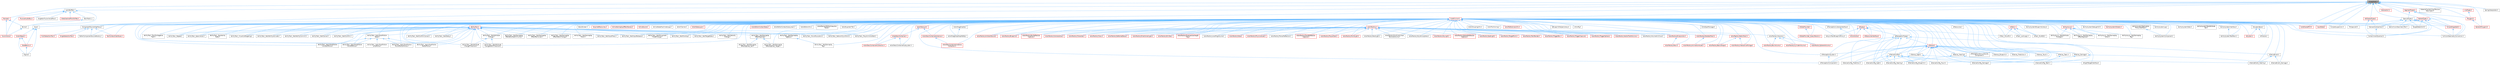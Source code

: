 digraph "UnrealMath.h"
{
 // INTERACTIVE_SVG=YES
 // LATEX_PDF_SIZE
  bgcolor="transparent";
  edge [fontname=Helvetica,fontsize=10,labelfontname=Helvetica,labelfontsize=10];
  node [fontname=Helvetica,fontsize=10,shape=box,height=0.2,width=0.4];
  Node1 [id="Node000001",label="UnrealMath.h",height=0.2,width=0.4,color="gray40", fillcolor="grey60", style="filled", fontcolor="black",tooltip=" "];
  Node1 -> Node2 [id="edge1_Node000001_Node000002",dir="back",color="steelblue1",style="solid",tooltip=" "];
  Node2 [id="Node000002",label="AudioBuffer.h",height=0.2,width=0.4,color="grey40", fillcolor="white", style="filled",URL="$d7/da7/AudioBuffer_8h.html",tooltip=" "];
  Node2 -> Node3 [id="edge2_Node000002_Node000003",dir="back",color="steelblue1",style="solid",tooltip=" "];
  Node3 [id="Node000003",label="FusionVoice.h",height=0.2,width=0.4,color="red", fillcolor="#FFF0F0", style="filled",URL="$d2/dca/FusionVoice_8h.html",tooltip=" "];
  Node2 -> Node6 [id="edge3_Node000002_Node000006",dir="back",color="steelblue1",style="solid",tooltip=" "];
  Node6 [id="Node000006",label="GainMatrix.h",height=0.2,width=0.4,color="grey40", fillcolor="white", style="filled",URL="$d0/d14/GainMatrix_8h.html",tooltip=" "];
  Node6 -> Node7 [id="edge4_Node000006_Node000007",dir="back",color="steelblue1",style="solid",tooltip=" "];
  Node7 [id="Node000007",label="Panner.h",height=0.2,width=0.4,color="grey40", fillcolor="white", style="filled",URL="$dc/dea/Panner_8h.html",tooltip=" "];
  Node7 -> Node3 [id="edge5_Node000007_Node000003",dir="back",color="steelblue1",style="solid",tooltip=" "];
  Node2 -> Node8 [id="edge6_Node000002_Node000008",dir="back",color="steelblue1",style="solid",tooltip=" "];
  Node8 [id="Node000008",label="MusicalAudioBus.h",height=0.2,width=0.4,color="red", fillcolor="#FFF0F0", style="filled",URL="$d4/d5c/MusicalAudioBus_8h.html",tooltip=" "];
  Node2 -> Node7 [id="edge7_Node000002_Node000007",dir="back",color="steelblue1",style="solid",tooltip=" "];
  Node2 -> Node5 [id="edge8_Node000002_Node000005",dir="back",color="steelblue1",style="solid",tooltip=" "];
  Node5 [id="Node000005",label="SingletonFusionVoicePool.h",height=0.2,width=0.4,color="grey40", fillcolor="white", style="filled",URL="$d3/da3/SingletonFusionVoicePool_8h.html",tooltip=" "];
  Node2 -> Node11 [id="edge9_Node000002_Node000011",dir="back",color="steelblue1",style="solid",tooltip=" "];
  Node11 [id="Node000011",label="StretcherAndPitchShifter.h",height=0.2,width=0.4,color="red", fillcolor="#FFF0F0", style="filled",URL="$da/d13/StretcherAndPitchShifter_8h.html",tooltip=" "];
  Node1 -> Node16 [id="edge10_Node000001_Node000016",dir="back",color="steelblue1",style="solid",tooltip=" "];
  Node16 [id="Node000016",label="CapsuleTypes.h",height=0.2,width=0.4,color="grey40", fillcolor="white", style="filled",URL="$de/dcd/CapsuleTypes_8h.html",tooltip=" "];
  Node16 -> Node17 [id="edge11_Node000016_Node000017",dir="back",color="steelblue1",style="solid",tooltip=" "];
  Node17 [id="Node000017",label="CollisionGeometryConversion.h",height=0.2,width=0.4,color="grey40", fillcolor="white", style="filled",URL="$df/d0d/CollisionGeometryConversion_8h.html",tooltip=" "];
  Node16 -> Node18 [id="edge12_Node000016_Node000018",dir="back",color="steelblue1",style="solid",tooltip=" "];
  Node18 [id="Node000018",label="ContainmentQueries3.h",height=0.2,width=0.4,color="grey40", fillcolor="white", style="filled",URL="$d5/dc8/ContainmentQueries3_8h.html",tooltip=" "];
  Node16 -> Node19 [id="edge13_Node000016_Node000019",dir="back",color="steelblue1",style="solid",tooltip=" "];
  Node19 [id="Node000019",label="FitCapsule3.h",height=0.2,width=0.4,color="grey40", fillcolor="white", style="filled",URL="$d7/d15/FitCapsule3_8h.html",tooltip=" "];
  Node16 -> Node20 [id="edge14_Node000016_Node000020",dir="back",color="steelblue1",style="solid",tooltip=" "];
  Node20 [id="Node000020",label="IntersectionQueries3.h",height=0.2,width=0.4,color="grey40", fillcolor="white", style="filled",URL="$d6/d34/IntersectionQueries3_8h.html",tooltip=" "];
  Node20 -> Node18 [id="edge15_Node000020_Node000018",dir="back",color="steelblue1",style="solid",tooltip=" "];
  Node16 -> Node21 [id="edge16_Node000016_Node000021",dir="back",color="steelblue1",style="solid",tooltip=" "];
  Node21 [id="Node000021",label="SetCollisionGeometryTool.h",height=0.2,width=0.4,color="grey40", fillcolor="white", style="filled",URL="$d0/de6/SetCollisionGeometryTool_8h.html",tooltip=" "];
  Node16 -> Node22 [id="edge17_Node000016_Node000022",dir="back",color="steelblue1",style="solid",tooltip=" "];
  Node22 [id="Node000022",label="ShapeDetection3.h",height=0.2,width=0.4,color="grey40", fillcolor="white", style="filled",URL="$de/d18/ShapeDetection3_8h.html",tooltip=" "];
  Node16 -> Node23 [id="edge18_Node000016_Node000023",dir="back",color="steelblue1",style="solid",tooltip=" "];
  Node23 [id="Node000023",label="SimpleShapeSet3.h",height=0.2,width=0.4,color="red", fillcolor="#FFF0F0", style="filled",URL="$dc/ddb/SimpleShapeSet3_8h.html",tooltip=" "];
  Node23 -> Node17 [id="edge19_Node000023_Node000017",dir="back",color="steelblue1",style="solid",tooltip=" "];
  Node1 -> Node49 [id="edge20_Node000001_Node000049",dir="back",color="steelblue1",style="solid",tooltip=" "];
  Node49 [id="Node000049",label="ComponentSourceInterfaces.h",height=0.2,width=0.4,color="grey40", fillcolor="white", style="filled",URL="$d0/d45/ComponentSourceInterfaces_8h.html",tooltip=" "];
  Node49 -> Node50 [id="edge21_Node000049_Node000050",dir="back",color="steelblue1",style="solid",tooltip=" "];
  Node50 [id="Node000050",label="EditorComponentSourceFactory.h",height=0.2,width=0.4,color="grey40", fillcolor="white", style="filled",URL="$d4/d35/EditorComponentSourceFactory_8h.html",tooltip=" "];
  Node49 -> Node51 [id="edge22_Node000049_Node000051",dir="back",color="steelblue1",style="solid",tooltip=" "];
  Node51 [id="Node000051",label="MultiSelectionTool.h",height=0.2,width=0.4,color="red", fillcolor="#FFF0F0", style="filled",URL="$d6/dc9/MultiSelectionTool_8h.html",tooltip=" "];
  Node49 -> Node76 [id="edge23_Node000049_Node000076",dir="back",color="steelblue1",style="solid",tooltip=" "];
  Node76 [id="Node000076",label="SingleSelectionTool.h",height=0.2,width=0.4,color="red", fillcolor="#FFF0F0", style="filled",URL="$de/def/SingleSelectionTool_8h.html",tooltip=" "];
  Node49 -> Node116 [id="edge24_Node000049_Node000116",dir="back",color="steelblue1",style="solid",tooltip=" "];
  Node116 [id="Node000116",label="ToolContextInterfaces.h",height=0.2,width=0.4,color="red", fillcolor="#FFF0F0", style="filled",URL="$dd/d61/ToolContextInterfaces_8h.html",tooltip=" "];
  Node1 -> Node270 [id="edge25_Node000001_Node000270",dir="back",color="steelblue1",style="solid",tooltip=" "];
  Node270 [id="Node000270",label="Core.h",height=0.2,width=0.4,color="grey40", fillcolor="white", style="filled",URL="$d6/dd7/Core_8h.html",tooltip=" "];
  Node270 -> Node271 [id="edge26_Node000270_Node000271",dir="back",color="steelblue1",style="solid",tooltip=" "];
  Node271 [id="Node000271",label="CoreUObject.h",height=0.2,width=0.4,color="red", fillcolor="#FFF0F0", style="filled",URL="$d0/ded/CoreUObject_8h.html",tooltip=" "];
  Node271 -> Node272 [id="edge27_Node000271_Node000272",dir="back",color="steelblue1",style="solid",tooltip=" "];
  Node272 [id="Node000272",label="Engine.h",height=0.2,width=0.4,color="grey40", fillcolor="white", style="filled",URL="$d1/d34/Public_2Engine_8h.html",tooltip=" "];
  Node271 -> Node274 [id="edge28_Node000271_Node000274",dir="back",color="steelblue1",style="solid",tooltip=" "];
  Node274 [id="Node000274",label="SlateBasics.h",height=0.2,width=0.4,color="red", fillcolor="#FFF0F0", style="filled",URL="$da/d2f/SlateBasics_8h.html",tooltip=" "];
  Node274 -> Node272 [id="edge29_Node000274_Node000272",dir="back",color="steelblue1",style="solid",tooltip=" "];
  Node270 -> Node272 [id="edge30_Node000270_Node000272",dir="back",color="steelblue1",style="solid",tooltip=" "];
  Node270 -> Node274 [id="edge31_Node000270_Node000274",dir="back",color="steelblue1",style="solid",tooltip=" "];
  Node1 -> Node279 [id="edge32_Node000001_Node000279",dir="back",color="steelblue1",style="solid",tooltip=" "];
  Node279 [id="Node000279",label="CoreMinimal.h",height=0.2,width=0.4,color="red", fillcolor="#FFF0F0", style="filled",URL="$d7/d67/CoreMinimal_8h.html",tooltip=" "];
  Node279 -> Node280 [id="edge33_Node000279_Node000280",dir="back",color="steelblue1",style="solid",tooltip=" "];
  Node280 [id="Node000280",label="AIAsyncTaskBlueprintProxy.h",height=0.2,width=0.4,color="grey40", fillcolor="white", style="filled",URL="$db/d07/AIAsyncTaskBlueprintProxy_8h.html",tooltip=" "];
  Node279 -> Node281 [id="edge34_Node000279_Node000281",dir="back",color="steelblue1",style="solid",tooltip=" "];
  Node281 [id="Node000281",label="AIBlueprintHelperLibrary.h",height=0.2,width=0.4,color="grey40", fillcolor="white", style="filled",URL="$dc/d00/AIBlueprintHelperLibrary_8h.html",tooltip=" "];
  Node279 -> Node282 [id="edge35_Node000279_Node000282",dir="back",color="steelblue1",style="solid",tooltip=" "];
  Node282 [id="Node000282",label="AIConfig.h",height=0.2,width=0.4,color="grey40", fillcolor="white", style="filled",URL="$da/da3/AIConfig_8h.html",tooltip=" "];
  Node279 -> Node283 [id="edge36_Node000279_Node000283",dir="back",color="steelblue1",style="solid",tooltip=" "];
  Node283 [id="Node000283",label="AIController.h",height=0.2,width=0.4,color="red", fillcolor="#FFF0F0", style="filled",URL="$d7/dd8/AIController_8h.html",tooltip=" "];
  Node279 -> Node286 [id="edge37_Node000279_Node000286",dir="back",color="steelblue1",style="solid",tooltip=" "];
  Node286 [id="Node000286",label="AIDataProvider.h",height=0.2,width=0.4,color="red", fillcolor="#FFF0F0", style="filled",URL="$dd/d5b/AIDataProvider_8h.html",tooltip=" "];
  Node286 -> Node287 [id="edge38_Node000286_Node000287",dir="back",color="steelblue1",style="solid",tooltip=" "];
  Node287 [id="Node000287",label="AIDataProvider_QueryParams.h",height=0.2,width=0.4,color="red", fillcolor="#FFF0F0", style="filled",URL="$d3/dd9/AIDataProvider__QueryParams_8h.html",tooltip=" "];
  Node279 -> Node287 [id="edge39_Node000279_Node000287",dir="back",color="steelblue1",style="solid",tooltip=" "];
  Node279 -> Node297 [id="edge40_Node000279_Node000297",dir="back",color="steelblue1",style="solid",tooltip=" "];
  Node297 [id="Node000297",label="AIHotSpotManager.h",height=0.2,width=0.4,color="grey40", fillcolor="white", style="filled",URL="$da/d1d/AIHotSpotManager_8h.html",tooltip=" "];
  Node279 -> Node298 [id="edge41_Node000279_Node000298",dir="back",color="steelblue1",style="solid",tooltip=" "];
  Node298 [id="Node000298",label="AIModule.h",height=0.2,width=0.4,color="grey40", fillcolor="white", style="filled",URL="$d9/df1/AIModule_8h.html",tooltip=" "];
  Node279 -> Node299 [id="edge42_Node000279_Node000299",dir="back",color="steelblue1",style="solid",tooltip=" "];
  Node299 [id="Node000299",label="AIPerceptionComponent.h",height=0.2,width=0.4,color="grey40", fillcolor="white", style="filled",URL="$d6/d0a/AIPerceptionComponent_8h.html",tooltip=" "];
  Node279 -> Node300 [id="edge43_Node000279_Node000300",dir="back",color="steelblue1",style="solid",tooltip=" "];
  Node300 [id="Node000300",label="AIPerceptionListenerInterface.h",height=0.2,width=0.4,color="grey40", fillcolor="white", style="filled",URL="$d4/dd7/AIPerceptionListenerInterface_8h.html",tooltip=" "];
  Node300 -> Node283 [id="edge44_Node000300_Node000283",dir="back",color="steelblue1",style="solid",tooltip=" "];
  Node279 -> Node301 [id="edge45_Node000279_Node000301",dir="back",color="steelblue1",style="solid",tooltip=" "];
  Node301 [id="Node000301",label="AIPerceptionStimuliSource\lComponent.h",height=0.2,width=0.4,color="grey40", fillcolor="white", style="filled",URL="$df/da3/AIPerceptionStimuliSourceComponent_8h.html",tooltip=" "];
  Node279 -> Node302 [id="edge46_Node000279_Node000302",dir="back",color="steelblue1",style="solid",tooltip=" "];
  Node302 [id="Node000302",label="AIPerceptionSystem.h",height=0.2,width=0.4,color="grey40", fillcolor="white", style="filled",URL="$d0/d08/AIPerceptionSystem_8h.html",tooltip=" "];
  Node302 -> Node299 [id="edge47_Node000302_Node000299",dir="back",color="steelblue1",style="solid",tooltip=" "];
  Node279 -> Node303 [id="edge48_Node000279_Node000303",dir="back",color="steelblue1",style="solid",tooltip=" "];
  Node303 [id="Node000303",label="AIPerceptionTypes.h",height=0.2,width=0.4,color="grey40", fillcolor="white", style="filled",URL="$de/d00/AIPerceptionTypes_8h.html",tooltip=" "];
  Node303 -> Node299 [id="edge49_Node000303_Node000299",dir="back",color="steelblue1",style="solid",tooltip=" "];
  Node303 -> Node302 [id="edge50_Node000303_Node000302",dir="back",color="steelblue1",style="solid",tooltip=" "];
  Node303 -> Node304 [id="edge51_Node000303_Node000304",dir="back",color="steelblue1",style="solid",tooltip=" "];
  Node304 [id="Node000304",label="AISense.h",height=0.2,width=0.4,color="red", fillcolor="#FFF0F0", style="filled",URL="$d3/dbd/AISense_8h.html",tooltip=" "];
  Node304 -> Node299 [id="edge52_Node000304_Node000299",dir="back",color="steelblue1",style="solid",tooltip=" "];
  Node304 -> Node301 [id="edge53_Node000304_Node000301",dir="back",color="steelblue1",style="solid",tooltip=" "];
  Node304 -> Node302 [id="edge54_Node000304_Node000302",dir="back",color="steelblue1",style="solid",tooltip=" "];
  Node304 -> Node305 [id="edge55_Node000304_Node000305",dir="back",color="steelblue1",style="solid",tooltip=" "];
  Node305 [id="Node000305",label="AISenseConfig.h",height=0.2,width=0.4,color="grey40", fillcolor="white", style="filled",URL="$d4/d73/AISenseConfig_8h.html",tooltip=" "];
  Node305 -> Node306 [id="edge56_Node000305_Node000306",dir="back",color="steelblue1",style="solid",tooltip=" "];
  Node306 [id="Node000306",label="AISenseConfig_Blueprint.h",height=0.2,width=0.4,color="grey40", fillcolor="white", style="filled",URL="$d7/ddf/AISenseConfig__Blueprint_8h.html",tooltip=" "];
  Node305 -> Node307 [id="edge57_Node000305_Node000307",dir="back",color="steelblue1",style="solid",tooltip=" "];
  Node307 [id="Node000307",label="AISenseConfig_Damage.h",height=0.2,width=0.4,color="grey40", fillcolor="white", style="filled",URL="$d4/d13/AISenseConfig__Damage_8h.html",tooltip=" "];
  Node305 -> Node308 [id="edge58_Node000305_Node000308",dir="back",color="steelblue1",style="solid",tooltip=" "];
  Node308 [id="Node000308",label="AISenseConfig_Hearing.h",height=0.2,width=0.4,color="grey40", fillcolor="white", style="filled",URL="$df/d81/AISenseConfig__Hearing_8h.html",tooltip=" "];
  Node305 -> Node309 [id="edge59_Node000305_Node000309",dir="back",color="steelblue1",style="solid",tooltip=" "];
  Node309 [id="Node000309",label="AISenseConfig_Prediction.h",height=0.2,width=0.4,color="grey40", fillcolor="white", style="filled",URL="$d2/d6e/AISenseConfig__Prediction_8h.html",tooltip=" "];
  Node305 -> Node310 [id="edge60_Node000305_Node000310",dir="back",color="steelblue1",style="solid",tooltip=" "];
  Node310 [id="Node000310",label="AISenseConfig_Sight.h",height=0.2,width=0.4,color="grey40", fillcolor="white", style="filled",URL="$d7/d17/AISenseConfig__Sight_8h.html",tooltip=" "];
  Node305 -> Node311 [id="edge61_Node000305_Node000311",dir="back",color="steelblue1",style="solid",tooltip=" "];
  Node311 [id="Node000311",label="AISenseConfig_Team.h",height=0.2,width=0.4,color="grey40", fillcolor="white", style="filled",URL="$dc/daf/AISenseConfig__Team_8h.html",tooltip=" "];
  Node305 -> Node312 [id="edge62_Node000305_Node000312",dir="back",color="steelblue1",style="solid",tooltip=" "];
  Node312 [id="Node000312",label="AISenseConfig_Touch.h",height=0.2,width=0.4,color="grey40", fillcolor="white", style="filled",URL="$df/d3a/AISenseConfig__Touch_8h.html",tooltip=" "];
  Node304 -> Node306 [id="edge63_Node000304_Node000306",dir="back",color="steelblue1",style="solid",tooltip=" "];
  Node304 -> Node307 [id="edge64_Node000304_Node000307",dir="back",color="steelblue1",style="solid",tooltip=" "];
  Node304 -> Node308 [id="edge65_Node000304_Node000308",dir="back",color="steelblue1",style="solid",tooltip=" "];
  Node304 -> Node309 [id="edge66_Node000304_Node000309",dir="back",color="steelblue1",style="solid",tooltip=" "];
  Node304 -> Node310 [id="edge67_Node000304_Node000310",dir="back",color="steelblue1",style="solid",tooltip=" "];
  Node304 -> Node311 [id="edge68_Node000304_Node000311",dir="back",color="steelblue1",style="solid",tooltip=" "];
  Node304 -> Node312 [id="edge69_Node000304_Node000312",dir="back",color="steelblue1",style="solid",tooltip=" "];
  Node304 -> Node313 [id="edge70_Node000304_Node000313",dir="back",color="steelblue1",style="solid",tooltip=" "];
  Node313 [id="Node000313",label="AISense_Blueprint.h",height=0.2,width=0.4,color="grey40", fillcolor="white", style="filled",URL="$d6/d30/AISense__Blueprint_8h.html",tooltip=" "];
  Node304 -> Node314 [id="edge71_Node000304_Node000314",dir="back",color="steelblue1",style="solid",tooltip=" "];
  Node314 [id="Node000314",label="AISense_Damage.h",height=0.2,width=0.4,color="grey40", fillcolor="white", style="filled",URL="$dd/d37/AISense__Damage_8h.html",tooltip=" "];
  Node314 -> Node307 [id="edge72_Node000314_Node000307",dir="back",color="steelblue1",style="solid",tooltip=" "];
  Node314 -> Node315 [id="edge73_Node000314_Node000315",dir="back",color="steelblue1",style="solid",tooltip=" "];
  Node315 [id="Node000315",label="AISenseEvent_Damage.h",height=0.2,width=0.4,color="grey40", fillcolor="white", style="filled",URL="$db/d23/AISenseEvent__Damage_8h.html",tooltip=" "];
  Node304 -> Node316 [id="edge74_Node000304_Node000316",dir="back",color="steelblue1",style="solid",tooltip=" "];
  Node316 [id="Node000316",label="AISense_Hearing.h",height=0.2,width=0.4,color="grey40", fillcolor="white", style="filled",URL="$dc/d03/AISense__Hearing_8h.html",tooltip=" "];
  Node316 -> Node308 [id="edge75_Node000316_Node000308",dir="back",color="steelblue1",style="solid",tooltip=" "];
  Node316 -> Node317 [id="edge76_Node000316_Node000317",dir="back",color="steelblue1",style="solid",tooltip=" "];
  Node317 [id="Node000317",label="AISenseEvent_Hearing.h",height=0.2,width=0.4,color="grey40", fillcolor="white", style="filled",URL="$df/d3a/AISenseEvent__Hearing_8h.html",tooltip=" "];
  Node304 -> Node318 [id="edge77_Node000304_Node000318",dir="back",color="steelblue1",style="solid",tooltip=" "];
  Node318 [id="Node000318",label="AISense_Prediction.h",height=0.2,width=0.4,color="grey40", fillcolor="white", style="filled",URL="$d4/de0/AISense__Prediction_8h.html",tooltip=" "];
  Node304 -> Node319 [id="edge78_Node000304_Node000319",dir="back",color="steelblue1",style="solid",tooltip=" "];
  Node319 [id="Node000319",label="AISense_Sight.h",height=0.2,width=0.4,color="grey40", fillcolor="white", style="filled",URL="$d7/d6f/AISense__Sight_8h.html",tooltip=" "];
  Node319 -> Node310 [id="edge79_Node000319_Node000310",dir="back",color="steelblue1",style="solid",tooltip=" "];
  Node319 -> Node320 [id="edge80_Node000319_Node000320",dir="back",color="steelblue1",style="solid",tooltip=" "];
  Node320 [id="Node000320",label="AISightTargetInterface.h",height=0.2,width=0.4,color="grey40", fillcolor="white", style="filled",URL="$d0/dd7/AISightTargetInterface_8h.html",tooltip=" "];
  Node304 -> Node321 [id="edge81_Node000304_Node000321",dir="back",color="steelblue1",style="solid",tooltip=" "];
  Node321 [id="Node000321",label="AISense_Team.h",height=0.2,width=0.4,color="grey40", fillcolor="white", style="filled",URL="$d7/d7a/AISense__Team_8h.html",tooltip=" "];
  Node321 -> Node311 [id="edge82_Node000321_Node000311",dir="back",color="steelblue1",style="solid",tooltip=" "];
  Node304 -> Node322 [id="edge83_Node000304_Node000322",dir="back",color="steelblue1",style="solid",tooltip=" "];
  Node322 [id="Node000322",label="AISense_Touch.h",height=0.2,width=0.4,color="grey40", fillcolor="white", style="filled",URL="$d6/db4/AISense__Touch_8h.html",tooltip=" "];
  Node303 -> Node305 [id="edge84_Node000303_Node000305",dir="back",color="steelblue1",style="solid",tooltip=" "];
  Node303 -> Node308 [id="edge85_Node000303_Node000308",dir="back",color="steelblue1",style="solid",tooltip=" "];
  Node303 -> Node310 [id="edge86_Node000303_Node000310",dir="back",color="steelblue1",style="solid",tooltip=" "];
  Node303 -> Node323 [id="edge87_Node000303_Node000323",dir="back",color="steelblue1",style="solid",tooltip=" "];
  Node323 [id="Node000323",label="AISenseEvent.h",height=0.2,width=0.4,color="grey40", fillcolor="white", style="filled",URL="$de/d44/AISenseEvent_8h.html",tooltip=" "];
  Node323 -> Node315 [id="edge88_Node000323_Node000315",dir="back",color="steelblue1",style="solid",tooltip=" "];
  Node323 -> Node317 [id="edge89_Node000323_Node000317",dir="back",color="steelblue1",style="solid",tooltip=" "];
  Node279 -> Node324 [id="edge90_Node000279_Node000324",dir="back",color="steelblue1",style="solid",tooltip=" "];
  Node324 [id="Node000324",label="AIResourceInterface.h",height=0.2,width=0.4,color="red", fillcolor="#FFF0F0", style="filled",URL="$dd/d0d/AIResourceInterface_8h.html",tooltip=" "];
  Node279 -> Node381 [id="edge91_Node000279_Node000381",dir="back",color="steelblue1",style="solid",tooltip=" "];
  Node381 [id="Node000381",label="AIResources.h",height=0.2,width=0.4,color="grey40", fillcolor="white", style="filled",URL="$d9/db0/AIResources_8h.html",tooltip=" "];
  Node279 -> Node304 [id="edge92_Node000279_Node000304",dir="back",color="steelblue1",style="solid",tooltip=" "];
  Node279 -> Node305 [id="edge93_Node000279_Node000305",dir="back",color="steelblue1",style="solid",tooltip=" "];
  Node279 -> Node306 [id="edge94_Node000279_Node000306",dir="back",color="steelblue1",style="solid",tooltip=" "];
  Node279 -> Node307 [id="edge95_Node000279_Node000307",dir="back",color="steelblue1",style="solid",tooltip=" "];
  Node279 -> Node308 [id="edge96_Node000279_Node000308",dir="back",color="steelblue1",style="solid",tooltip=" "];
  Node279 -> Node309 [id="edge97_Node000279_Node000309",dir="back",color="steelblue1",style="solid",tooltip=" "];
  Node279 -> Node310 [id="edge98_Node000279_Node000310",dir="back",color="steelblue1",style="solid",tooltip=" "];
  Node279 -> Node311 [id="edge99_Node000279_Node000311",dir="back",color="steelblue1",style="solid",tooltip=" "];
  Node279 -> Node312 [id="edge100_Node000279_Node000312",dir="back",color="steelblue1",style="solid",tooltip=" "];
  Node279 -> Node323 [id="edge101_Node000279_Node000323",dir="back",color="steelblue1",style="solid",tooltip=" "];
  Node279 -> Node315 [id="edge102_Node000279_Node000315",dir="back",color="steelblue1",style="solid",tooltip=" "];
  Node279 -> Node317 [id="edge103_Node000279_Node000317",dir="back",color="steelblue1",style="solid",tooltip=" "];
  Node279 -> Node313 [id="edge104_Node000279_Node000313",dir="back",color="steelblue1",style="solid",tooltip=" "];
  Node279 -> Node314 [id="edge105_Node000279_Node000314",dir="back",color="steelblue1",style="solid",tooltip=" "];
  Node279 -> Node316 [id="edge106_Node000279_Node000316",dir="back",color="steelblue1",style="solid",tooltip=" "];
  Node279 -> Node318 [id="edge107_Node000279_Node000318",dir="back",color="steelblue1",style="solid",tooltip=" "];
  Node279 -> Node319 [id="edge108_Node000279_Node000319",dir="back",color="steelblue1",style="solid",tooltip=" "];
  Node279 -> Node321 [id="edge109_Node000279_Node000321",dir="back",color="steelblue1",style="solid",tooltip=" "];
  Node279 -> Node322 [id="edge110_Node000279_Node000322",dir="back",color="steelblue1",style="solid",tooltip=" "];
  Node279 -> Node320 [id="edge111_Node000279_Node000320",dir="back",color="steelblue1",style="solid",tooltip=" "];
  Node279 -> Node382 [id="edge112_Node000279_Node000382",dir="back",color="steelblue1",style="solid",tooltip=" "];
  Node382 [id="Node000382",label="AISystem.h",height=0.2,width=0.4,color="red", fillcolor="#FFF0F0", style="filled",URL="$d0/d71/AISystem_8h.html",tooltip=" "];
  Node279 -> Node387 [id="edge113_Node000279_Node000387",dir="back",color="steelblue1",style="solid",tooltip=" "];
  Node387 [id="Node000387",label="AISystemBase.h",height=0.2,width=0.4,color="grey40", fillcolor="white", style="filled",URL="$d5/d44/AISystemBase_8h.html",tooltip=" "];
  Node387 -> Node298 [id="edge114_Node000387_Node000298",dir="back",color="steelblue1",style="solid",tooltip=" "];
  Node387 -> Node382 [id="edge115_Node000387_Node000382",dir="back",color="steelblue1",style="solid",tooltip=" "];
  Node279 -> Node388 [id="edge116_Node000279_Node000388",dir="back",color="steelblue1",style="solid",tooltip=" "];
  Node388 [id="Node000388",label="AITask.h",height=0.2,width=0.4,color="red", fillcolor="#FFF0F0", style="filled",URL="$d6/de2/AITask_8h.html",tooltip=" "];
  Node388 -> Node389 [id="edge117_Node000388_Node000389",dir="back",color="steelblue1",style="solid",tooltip=" "];
  Node389 [id="Node000389",label="AITask_LockLogic.h",height=0.2,width=0.4,color="grey40", fillcolor="white", style="filled",URL="$d8/d28/AITask__LockLogic_8h.html",tooltip=" "];
  Node388 -> Node378 [id="edge118_Node000388_Node000378",dir="back",color="steelblue1",style="solid",tooltip=" "];
  Node378 [id="Node000378",label="AITask_MoveTo.h",height=0.2,width=0.4,color="grey40", fillcolor="white", style="filled",URL="$d4/dc4/AITask__MoveTo_8h.html",tooltip=" "];
  Node388 -> Node390 [id="edge119_Node000388_Node000390",dir="back",color="steelblue1",style="solid",tooltip=" "];
  Node390 [id="Node000390",label="AITask_RunEQS.h",height=0.2,width=0.4,color="grey40", fillcolor="white", style="filled",URL="$d9/d9f/AITask__RunEQS_8h.html",tooltip=" "];
  Node279 -> Node389 [id="edge120_Node000279_Node000389",dir="back",color="steelblue1",style="solid",tooltip=" "];
  Node279 -> Node378 [id="edge121_Node000279_Node000378",dir="back",color="steelblue1",style="solid",tooltip=" "];
  Node279 -> Node390 [id="edge122_Node000279_Node000390",dir="back",color="steelblue1",style="solid",tooltip=" "];
  Node279 -> Node391 [id="edge123_Node000279_Node000391",dir="back",color="steelblue1",style="solid",tooltip=" "];
  Node391 [id="Node000391",label="AITypes.h",height=0.2,width=0.4,color="red", fillcolor="#FFF0F0", style="filled",URL="$dd/d64/AITypes_8h.html",tooltip=" "];
  Node391 -> Node280 [id="edge124_Node000391_Node000280",dir="back",color="steelblue1",style="solid",tooltip=" "];
  Node391 -> Node283 [id="edge125_Node000391_Node000283",dir="back",color="steelblue1",style="solid",tooltip=" "];
  Node391 -> Node303 [id="edge126_Node000391_Node000303",dir="back",color="steelblue1",style="solid",tooltip=" "];
  Node391 -> Node324 [id="edge127_Node000391_Node000324",dir="back",color="steelblue1",style="solid",tooltip=" "];
  Node391 -> Node378 [id="edge128_Node000391_Node000378",dir="back",color="steelblue1",style="solid",tooltip=" "];
  Node279 -> Node396 [id="edge129_Node000279_Node000396",dir="back",color="steelblue1",style="solid",tooltip=" "];
  Node396 [id="Node000396",label="AbilityAsync.h",height=0.2,width=0.4,color="red", fillcolor="#FFF0F0", style="filled",URL="$d8/dce/AbilityAsync_8h.html",tooltip=" "];
  Node396 -> Node397 [id="edge130_Node000396_Node000397",dir="back",color="steelblue1",style="solid",tooltip=" "];
  Node397 [id="Node000397",label="AbilityAsync_WaitAttribute\lChanged.h",height=0.2,width=0.4,color="grey40", fillcolor="white", style="filled",URL="$d8/d81/AbilityAsync__WaitAttributeChanged_8h.html",tooltip=" "];
  Node396 -> Node398 [id="edge131_Node000396_Node000398",dir="back",color="steelblue1",style="solid",tooltip=" "];
  Node398 [id="Node000398",label="AbilityAsync_WaitGameplay\lEffectApplied.h",height=0.2,width=0.4,color="grey40", fillcolor="white", style="filled",URL="$dd/d1a/AbilityAsync__WaitGameplayEffectApplied_8h.html",tooltip=" "];
  Node396 -> Node399 [id="edge132_Node000396_Node000399",dir="back",color="steelblue1",style="solid",tooltip=" "];
  Node399 [id="Node000399",label="AbilityAsync_WaitGameplay\lEvent.h",height=0.2,width=0.4,color="grey40", fillcolor="white", style="filled",URL="$d4/d2d/AbilityAsync__WaitGameplayEvent_8h.html",tooltip=" "];
  Node396 -> Node400 [id="edge133_Node000396_Node000400",dir="back",color="steelblue1",style="solid",tooltip=" "];
  Node400 [id="Node000400",label="AbilityAsync_WaitGameplay\lTag.h",height=0.2,width=0.4,color="grey40", fillcolor="white", style="filled",URL="$d8/dc5/AbilityAsync__WaitGameplayTag_8h.html",tooltip=" "];
  Node279 -> Node397 [id="edge134_Node000279_Node000397",dir="back",color="steelblue1",style="solid",tooltip=" "];
  Node279 -> Node398 [id="edge135_Node000279_Node000398",dir="back",color="steelblue1",style="solid",tooltip=" "];
  Node279 -> Node399 [id="edge136_Node000279_Node000399",dir="back",color="steelblue1",style="solid",tooltip=" "];
  Node279 -> Node400 [id="edge137_Node000279_Node000400",dir="back",color="steelblue1",style="solid",tooltip=" "];
  Node279 -> Node403 [id="edge138_Node000279_Node000403",dir="back",color="steelblue1",style="solid",tooltip=" "];
  Node403 [id="Node000403",label="AbilitySystemBlueprintLibrary.h",height=0.2,width=0.4,color="grey40", fillcolor="white", style="filled",URL="$d5/dd6/AbilitySystemBlueprintLibrary_8h.html",tooltip=" "];
  Node279 -> Node404 [id="edge139_Node000279_Node000404",dir="back",color="steelblue1",style="solid",tooltip=" "];
  Node404 [id="Node000404",label="AbilitySystemComponent.h",height=0.2,width=0.4,color="grey40", fillcolor="white", style="filled",URL="$d0/da3/AbilitySystemComponent_8h.html",tooltip=" "];
  Node279 -> Node405 [id="edge140_Node000279_Node000405",dir="back",color="steelblue1",style="solid",tooltip=" "];
  Node405 [id="Node000405",label="AbilitySystemDebugHUD.h",height=0.2,width=0.4,color="grey40", fillcolor="white", style="filled",URL="$dc/d84/AbilitySystemDebugHUD_8h.html",tooltip=" "];
  Node279 -> Node406 [id="edge141_Node000279_Node000406",dir="back",color="steelblue1",style="solid",tooltip=" "];
  Node406 [id="Node000406",label="AbilitySystemGlobals.h",height=0.2,width=0.4,color="red", fillcolor="#FFF0F0", style="filled",URL="$dc/d82/AbilitySystemGlobals_8h.html",tooltip=" "];
  Node279 -> Node408 [id="edge142_Node000279_Node000408",dir="back",color="steelblue1",style="solid",tooltip=" "];
  Node408 [id="Node000408",label="AbilitySystemInterface.h",height=0.2,width=0.4,color="grey40", fillcolor="white", style="filled",URL="$d8/d76/AbilitySystemInterface_8h.html",tooltip=" "];
  Node408 -> Node409 [id="edge143_Node000408_Node000409",dir="back",color="steelblue1",style="solid",tooltip=" "];
  Node409 [id="Node000409",label="AbilitySystemTestPawn.h",height=0.2,width=0.4,color="grey40", fillcolor="white", style="filled",URL="$d9/d5f/AbilitySystemTestPawn_8h.html",tooltip=" "];
  Node279 -> Node410 [id="edge144_Node000279_Node000410",dir="back",color="steelblue1",style="solid",tooltip=" "];
  Node410 [id="Node000410",label="AbilitySystemLog.h",height=0.2,width=0.4,color="grey40", fillcolor="white", style="filled",URL="$d9/d0f/AbilitySystemLog_8h.html",tooltip=" "];
  Node279 -> Node411 [id="edge145_Node000279_Node000411",dir="back",color="steelblue1",style="solid",tooltip=" "];
  Node411 [id="Node000411",label="AbilitySystemReplication\lProxyInterface.h",height=0.2,width=0.4,color="grey40", fillcolor="white", style="filled",URL="$d9/d17/AbilitySystemReplicationProxyInterface_8h.html",tooltip=" "];
  Node411 -> Node404 [id="edge146_Node000411_Node000404",dir="back",color="steelblue1",style="solid",tooltip=" "];
  Node279 -> Node412 [id="edge147_Node000279_Node000412",dir="back",color="steelblue1",style="solid",tooltip=" "];
  Node412 [id="Node000412",label="AbilitySystemStats.h",height=0.2,width=0.4,color="grey40", fillcolor="white", style="filled",URL="$d2/d42/AbilitySystemStats_8h.html",tooltip=" "];
  Node279 -> Node413 [id="edge148_Node000279_Node000413",dir="back",color="steelblue1",style="solid",tooltip=" "];
  Node413 [id="Node000413",label="AbilitySystemTestAttribute\lSet.h",height=0.2,width=0.4,color="grey40", fillcolor="white", style="filled",URL="$df/d1f/AbilitySystemTestAttributeSet_8h.html",tooltip=" "];
  Node279 -> Node409 [id="edge149_Node000279_Node000409",dir="back",color="steelblue1",style="solid",tooltip=" "];
  Node279 -> Node414 [id="edge150_Node000279_Node000414",dir="back",color="steelblue1",style="solid",tooltip=" "];
  Node414 [id="Node000414",label="AbilityTask.h",height=0.2,width=0.4,color="red", fillcolor="#FFF0F0", style="filled",URL="$d2/d8e/AbilityTask_8h.html",tooltip=" "];
  Node414 -> Node415 [id="edge151_Node000414_Node000415",dir="back",color="steelblue1",style="solid",tooltip=" "];
  Node415 [id="Node000415",label="AbilityTask_ApplyRootMotion\lConstantForce.h",height=0.2,width=0.4,color="grey40", fillcolor="white", style="filled",URL="$d0/de8/AbilityTask__ApplyRootMotionConstantForce_8h.html",tooltip=" "];
  Node414 -> Node416 [id="edge152_Node000414_Node000416",dir="back",color="steelblue1",style="solid",tooltip=" "];
  Node416 [id="Node000416",label="AbilityTask_ApplyRootMotion\lJumpForce.h",height=0.2,width=0.4,color="grey40", fillcolor="white", style="filled",URL="$d7/db6/AbilityTask__ApplyRootMotionJumpForce_8h.html",tooltip=" "];
  Node414 -> Node417 [id="edge153_Node000414_Node000417",dir="back",color="steelblue1",style="solid",tooltip=" "];
  Node417 [id="Node000417",label="AbilityTask_ApplyRootMotion\lMoveToActorForce.h",height=0.2,width=0.4,color="grey40", fillcolor="white", style="filled",URL="$d5/de3/AbilityTask__ApplyRootMotionMoveToActorForce_8h.html",tooltip=" "];
  Node414 -> Node418 [id="edge154_Node000414_Node000418",dir="back",color="steelblue1",style="solid",tooltip=" "];
  Node418 [id="Node000418",label="AbilityTask_ApplyRootMotion\lMoveToForce.h",height=0.2,width=0.4,color="grey40", fillcolor="white", style="filled",URL="$d3/dc3/AbilityTask__ApplyRootMotionMoveToForce_8h.html",tooltip=" "];
  Node414 -> Node419 [id="edge155_Node000414_Node000419",dir="back",color="steelblue1",style="solid",tooltip=" "];
  Node419 [id="Node000419",label="AbilityTask_ApplyRootMotion\lRadialForce.h",height=0.2,width=0.4,color="grey40", fillcolor="white", style="filled",URL="$da/d06/AbilityTask__ApplyRootMotionRadialForce_8h.html",tooltip=" "];
  Node414 -> Node420 [id="edge156_Node000414_Node000420",dir="back",color="steelblue1",style="solid",tooltip=" "];
  Node420 [id="Node000420",label="AbilityTask_ApplyRootMotion\l_Base.h",height=0.2,width=0.4,color="grey40", fillcolor="white", style="filled",URL="$d8/d7d/AbilityTask__ApplyRootMotion__Base_8h.html",tooltip=" "];
  Node420 -> Node415 [id="edge157_Node000420_Node000415",dir="back",color="steelblue1",style="solid",tooltip=" "];
  Node420 -> Node416 [id="edge158_Node000420_Node000416",dir="back",color="steelblue1",style="solid",tooltip=" "];
  Node420 -> Node417 [id="edge159_Node000420_Node000417",dir="back",color="steelblue1",style="solid",tooltip=" "];
  Node420 -> Node418 [id="edge160_Node000420_Node000418",dir="back",color="steelblue1",style="solid",tooltip=" "];
  Node420 -> Node419 [id="edge161_Node000420_Node000419",dir="back",color="steelblue1",style="solid",tooltip=" "];
  Node414 -> Node421 [id="edge162_Node000414_Node000421",dir="back",color="steelblue1",style="solid",tooltip=" "];
  Node421 [id="Node000421",label="AbilityTask_MoveToLocation.h",height=0.2,width=0.4,color="grey40", fillcolor="white", style="filled",URL="$da/d8d/AbilityTask__MoveToLocation_8h.html",tooltip=" "];
  Node414 -> Node422 [id="edge163_Node000414_Node000422",dir="back",color="steelblue1",style="solid",tooltip=" "];
  Node422 [id="Node000422",label="AbilityTask_NetworkSyncPoint.h",height=0.2,width=0.4,color="grey40", fillcolor="white", style="filled",URL="$dc/d62/AbilityTask__NetworkSyncPoint_8h.html",tooltip=" "];
  Node414 -> Node423 [id="edge164_Node000414_Node000423",dir="back",color="steelblue1",style="solid",tooltip=" "];
  Node423 [id="Node000423",label="AbilityTask_PlayAnimAndWait.h",height=0.2,width=0.4,color="grey40", fillcolor="white", style="filled",URL="$d4/d50/AbilityTask__PlayAnimAndWait_8h.html",tooltip=" "];
  Node414 -> Node424 [id="edge165_Node000414_Node000424",dir="back",color="steelblue1",style="solid",tooltip=" "];
  Node424 [id="Node000424",label="AbilityTask_PlayMontageAnd\lWait.h",height=0.2,width=0.4,color="grey40", fillcolor="white", style="filled",URL="$de/d05/AbilityTask__PlayMontageAndWait_8h.html",tooltip=" "];
  Node414 -> Node425 [id="edge166_Node000414_Node000425",dir="back",color="steelblue1",style="solid",tooltip=" "];
  Node425 [id="Node000425",label="AbilityTask_Repeat.h",height=0.2,width=0.4,color="grey40", fillcolor="white", style="filled",URL="$da/d7d/AbilityTask__Repeat_8h.html",tooltip=" "];
  Node414 -> Node426 [id="edge167_Node000414_Node000426",dir="back",color="steelblue1",style="solid",tooltip=" "];
  Node426 [id="Node000426",label="AbilityTask_SpawnActor.h",height=0.2,width=0.4,color="grey40", fillcolor="white", style="filled",URL="$dc/d97/AbilityTask__SpawnActor_8h.html",tooltip=" "];
  Node414 -> Node427 [id="edge168_Node000414_Node000427",dir="back",color="steelblue1",style="solid",tooltip=" "];
  Node427 [id="Node000427",label="AbilityTask_StartAbility\lState.h",height=0.2,width=0.4,color="grey40", fillcolor="white", style="filled",URL="$db/d91/AbilityTask__StartAbilityState_8h.html",tooltip=" "];
  Node414 -> Node428 [id="edge169_Node000414_Node000428",dir="back",color="steelblue1",style="solid",tooltip=" "];
  Node428 [id="Node000428",label="AbilityTask_VisualizeTargeting.h",height=0.2,width=0.4,color="grey40", fillcolor="white", style="filled",URL="$df/dbd/AbilityTask__VisualizeTargeting_8h.html",tooltip=" "];
  Node414 -> Node429 [id="edge170_Node000414_Node000429",dir="back",color="steelblue1",style="solid",tooltip=" "];
  Node429 [id="Node000429",label="AbilityTask_WaitAbilityActivate.h",height=0.2,width=0.4,color="grey40", fillcolor="white", style="filled",URL="$db/da3/AbilityTask__WaitAbilityActivate_8h.html",tooltip=" "];
  Node414 -> Node430 [id="edge171_Node000414_Node000430",dir="back",color="steelblue1",style="solid",tooltip=" "];
  Node430 [id="Node000430",label="AbilityTask_WaitAbilityCommit.h",height=0.2,width=0.4,color="grey40", fillcolor="white", style="filled",URL="$de/de8/AbilityTask__WaitAbilityCommit_8h.html",tooltip=" "];
  Node414 -> Node431 [id="edge172_Node000414_Node000431",dir="back",color="steelblue1",style="solid",tooltip=" "];
  Node431 [id="Node000431",label="AbilityTask_WaitAttribute\lChange.h",height=0.2,width=0.4,color="grey40", fillcolor="white", style="filled",URL="$dd/d60/AbilityTask__WaitAttributeChange_8h.html",tooltip=" "];
  Node431 -> Node432 [id="edge173_Node000431_Node000432",dir="back",color="steelblue1",style="solid",tooltip=" "];
  Node432 [id="Node000432",label="AbilityTask_WaitAttribute\lChangeRatioThreshold.h",height=0.2,width=0.4,color="grey40", fillcolor="white", style="filled",URL="$de/d5e/AbilityTask__WaitAttributeChangeRatioThreshold_8h.html",tooltip=" "];
  Node431 -> Node433 [id="edge174_Node000431_Node000433",dir="back",color="steelblue1",style="solid",tooltip=" "];
  Node433 [id="Node000433",label="AbilityTask_WaitAttribute\lChangeThreshold.h",height=0.2,width=0.4,color="grey40", fillcolor="white", style="filled",URL="$db/d3e/AbilityTask__WaitAttributeChangeThreshold_8h.html",tooltip=" "];
  Node414 -> Node432 [id="edge175_Node000414_Node000432",dir="back",color="steelblue1",style="solid",tooltip=" "];
  Node414 -> Node433 [id="edge176_Node000414_Node000433",dir="back",color="steelblue1",style="solid",tooltip=" "];
  Node414 -> Node434 [id="edge177_Node000414_Node000434",dir="back",color="steelblue1",style="solid",tooltip=" "];
  Node434 [id="Node000434",label="AbilityTask_WaitCancel.h",height=0.2,width=0.4,color="grey40", fillcolor="white", style="filled",URL="$dc/d16/AbilityTask__WaitCancel_8h.html",tooltip=" "];
  Node414 -> Node435 [id="edge178_Node000414_Node000435",dir="back",color="steelblue1",style="solid",tooltip=" "];
  Node435 [id="Node000435",label="AbilityTask_WaitConfirm.h",height=0.2,width=0.4,color="grey40", fillcolor="white", style="filled",URL="$d3/d4f/AbilityTask__WaitConfirm_8h.html",tooltip=" "];
  Node414 -> Node436 [id="edge179_Node000414_Node000436",dir="back",color="steelblue1",style="solid",tooltip=" "];
  Node436 [id="Node000436",label="AbilityTask_WaitConfirmCancel.h",height=0.2,width=0.4,color="grey40", fillcolor="white", style="filled",URL="$de/d88/AbilityTask__WaitConfirmCancel_8h.html",tooltip=" "];
  Node414 -> Node437 [id="edge180_Node000414_Node000437",dir="back",color="steelblue1",style="solid",tooltip=" "];
  Node437 [id="Node000437",label="AbilityTask_WaitDelay.h",height=0.2,width=0.4,color="grey40", fillcolor="white", style="filled",URL="$dc/d63/AbilityTask__WaitDelay_8h.html",tooltip=" "];
  Node414 -> Node438 [id="edge181_Node000414_Node000438",dir="back",color="steelblue1",style="solid",tooltip=" "];
  Node438 [id="Node000438",label="AbilityTask_WaitGameplay\lEffectApplied.h",height=0.2,width=0.4,color="grey40", fillcolor="white", style="filled",URL="$d8/dfe/AbilityTask__WaitGameplayEffectApplied_8h.html",tooltip=" "];
  Node438 -> Node439 [id="edge182_Node000438_Node000439",dir="back",color="steelblue1",style="solid",tooltip=" "];
  Node439 [id="Node000439",label="AbilityTask_WaitGameplay\lEffectApplied_Self.h",height=0.2,width=0.4,color="grey40", fillcolor="white", style="filled",URL="$d0/d01/AbilityTask__WaitGameplayEffectApplied__Self_8h.html",tooltip=" "];
  Node438 -> Node440 [id="edge183_Node000438_Node000440",dir="back",color="steelblue1",style="solid",tooltip=" "];
  Node440 [id="Node000440",label="AbilityTask_WaitGameplay\lEffectApplied_Target.h",height=0.2,width=0.4,color="grey40", fillcolor="white", style="filled",URL="$db/dc4/AbilityTask__WaitGameplayEffectApplied__Target_8h.html",tooltip=" "];
  Node414 -> Node441 [id="edge184_Node000414_Node000441",dir="back",color="steelblue1",style="solid",tooltip=" "];
  Node441 [id="Node000441",label="AbilityTask_WaitGameplay\lEffectBlockedImmunity.h",height=0.2,width=0.4,color="grey40", fillcolor="white", style="filled",URL="$d4/d24/AbilityTask__WaitGameplayEffectBlockedImmunity_8h.html",tooltip=" "];
  Node414 -> Node442 [id="edge185_Node000414_Node000442",dir="back",color="steelblue1",style="solid",tooltip=" "];
  Node442 [id="Node000442",label="AbilityTask_WaitGameplay\lEffectRemoved.h",height=0.2,width=0.4,color="grey40", fillcolor="white", style="filled",URL="$d1/da9/AbilityTask__WaitGameplayEffectRemoved_8h.html",tooltip=" "];
  Node414 -> Node443 [id="edge186_Node000414_Node000443",dir="back",color="steelblue1",style="solid",tooltip=" "];
  Node443 [id="Node000443",label="AbilityTask_WaitGameplay\lEffectStackChange.h",height=0.2,width=0.4,color="grey40", fillcolor="white", style="filled",URL="$de/db3/AbilityTask__WaitGameplayEffectStackChange_8h.html",tooltip=" "];
  Node414 -> Node444 [id="edge187_Node000414_Node000444",dir="back",color="steelblue1",style="solid",tooltip=" "];
  Node444 [id="Node000444",label="AbilityTask_WaitGameplay\lEvent.h",height=0.2,width=0.4,color="grey40", fillcolor="white", style="filled",URL="$dc/db8/AbilityTask__WaitGameplayEvent_8h.html",tooltip=" "];
  Node414 -> Node445 [id="edge188_Node000414_Node000445",dir="back",color="steelblue1",style="solid",tooltip=" "];
  Node445 [id="Node000445",label="AbilityTask_WaitGameplay\lTagBase.h",height=0.2,width=0.4,color="grey40", fillcolor="white", style="filled",URL="$d8/dd0/AbilityTask__WaitGameplayTagBase_8h.html",tooltip=" "];
  Node445 -> Node446 [id="edge189_Node000445_Node000446",dir="back",color="steelblue1",style="solid",tooltip=" "];
  Node446 [id="Node000446",label="AbilityTask_WaitGameplay\lTag.h",height=0.2,width=0.4,color="grey40", fillcolor="white", style="filled",URL="$d3/d4f/AbilityTask__WaitGameplayTag_8h.html",tooltip=" "];
  Node414 -> Node449 [id="edge190_Node000414_Node000449",dir="back",color="steelblue1",style="solid",tooltip=" "];
  Node449 [id="Node000449",label="AbilityTask_WaitInputPress.h",height=0.2,width=0.4,color="grey40", fillcolor="white", style="filled",URL="$d6/d00/AbilityTask__WaitInputPress_8h.html",tooltip=" "];
  Node414 -> Node450 [id="edge191_Node000414_Node000450",dir="back",color="steelblue1",style="solid",tooltip=" "];
  Node450 [id="Node000450",label="AbilityTask_WaitInputRelease.h",height=0.2,width=0.4,color="grey40", fillcolor="white", style="filled",URL="$d1/d89/AbilityTask__WaitInputRelease_8h.html",tooltip=" "];
  Node414 -> Node451 [id="edge192_Node000414_Node000451",dir="back",color="steelblue1",style="solid",tooltip=" "];
  Node451 [id="Node000451",label="AbilityTask_WaitMovement\lModeChange.h",height=0.2,width=0.4,color="grey40", fillcolor="white", style="filled",URL="$d9/df7/AbilityTask__WaitMovementModeChange_8h.html",tooltip=" "];
  Node414 -> Node452 [id="edge193_Node000414_Node000452",dir="back",color="steelblue1",style="solid",tooltip=" "];
  Node452 [id="Node000452",label="AbilityTask_WaitOverlap.h",height=0.2,width=0.4,color="grey40", fillcolor="white", style="filled",URL="$d9/dab/AbilityTask__WaitOverlap_8h.html",tooltip=" "];
  Node414 -> Node453 [id="edge194_Node000414_Node000453",dir="back",color="steelblue1",style="solid",tooltip=" "];
  Node453 [id="Node000453",label="AbilityTask_WaitTargetData.h",height=0.2,width=0.4,color="grey40", fillcolor="white", style="filled",URL="$d2/d40/AbilityTask__WaitTargetData_8h.html",tooltip=" "];
  Node414 -> Node454 [id="edge195_Node000414_Node000454",dir="back",color="steelblue1",style="solid",tooltip=" "];
  Node454 [id="Node000454",label="AbilityTask_WaitVelocity\lChange.h",height=0.2,width=0.4,color="grey40", fillcolor="white", style="filled",URL="$da/d38/AbilityTask__WaitVelocityChange_8h.html",tooltip=" "];
  Node279 -> Node415 [id="edge196_Node000279_Node000415",dir="back",color="steelblue1",style="solid",tooltip=" "];
  Node279 -> Node416 [id="edge197_Node000279_Node000416",dir="back",color="steelblue1",style="solid",tooltip=" "];
  Node279 -> Node417 [id="edge198_Node000279_Node000417",dir="back",color="steelblue1",style="solid",tooltip=" "];
  Node279 -> Node418 [id="edge199_Node000279_Node000418",dir="back",color="steelblue1",style="solid",tooltip=" "];
  Node279 -> Node419 [id="edge200_Node000279_Node000419",dir="back",color="steelblue1",style="solid",tooltip=" "];
  Node279 -> Node420 [id="edge201_Node000279_Node000420",dir="back",color="steelblue1",style="solid",tooltip=" "];
  Node279 -> Node421 [id="edge202_Node000279_Node000421",dir="back",color="steelblue1",style="solid",tooltip=" "];
  Node279 -> Node422 [id="edge203_Node000279_Node000422",dir="back",color="steelblue1",style="solid",tooltip=" "];
  Node279 -> Node423 [id="edge204_Node000279_Node000423",dir="back",color="steelblue1",style="solid",tooltip=" "];
  Node279 -> Node424 [id="edge205_Node000279_Node000424",dir="back",color="steelblue1",style="solid",tooltip=" "];
  Node279 -> Node425 [id="edge206_Node000279_Node000425",dir="back",color="steelblue1",style="solid",tooltip=" "];
  Node279 -> Node426 [id="edge207_Node000279_Node000426",dir="back",color="steelblue1",style="solid",tooltip=" "];
  Node279 -> Node427 [id="edge208_Node000279_Node000427",dir="back",color="steelblue1",style="solid",tooltip=" "];
  Node279 -> Node428 [id="edge209_Node000279_Node000428",dir="back",color="steelblue1",style="solid",tooltip=" "];
  Node279 -> Node429 [id="edge210_Node000279_Node000429",dir="back",color="steelblue1",style="solid",tooltip=" "];
  Node279 -> Node430 [id="edge211_Node000279_Node000430",dir="back",color="steelblue1",style="solid",tooltip=" "];
  Node279 -> Node431 [id="edge212_Node000279_Node000431",dir="back",color="steelblue1",style="solid",tooltip=" "];
  Node279 -> Node432 [id="edge213_Node000279_Node000432",dir="back",color="steelblue1",style="solid",tooltip=" "];
  Node279 -> Node433 [id="edge214_Node000279_Node000433",dir="back",color="steelblue1",style="solid",tooltip=" "];
  Node279 -> Node434 [id="edge215_Node000279_Node000434",dir="back",color="steelblue1",style="solid",tooltip=" "];
  Node279 -> Node435 [id="edge216_Node000279_Node000435",dir="back",color="steelblue1",style="solid",tooltip=" "];
  Node279 -> Node436 [id="edge217_Node000279_Node000436",dir="back",color="steelblue1",style="solid",tooltip=" "];
  Node279 -> Node437 [id="edge218_Node000279_Node000437",dir="back",color="steelblue1",style="solid",tooltip=" "];
  Node279 -> Node438 [id="edge219_Node000279_Node000438",dir="back",color="steelblue1",style="solid",tooltip=" "];
  Node279 -> Node439 [id="edge220_Node000279_Node000439",dir="back",color="steelblue1",style="solid",tooltip=" "];
  Node279 -> Node440 [id="edge221_Node000279_Node000440",dir="back",color="steelblue1",style="solid",tooltip=" "];
  Node279 -> Node441 [id="edge222_Node000279_Node000441",dir="back",color="steelblue1",style="solid",tooltip=" "];
  Node279 -> Node442 [id="edge223_Node000279_Node000442",dir="back",color="steelblue1",style="solid",tooltip=" "];
  Node279 -> Node443 [id="edge224_Node000279_Node000443",dir="back",color="steelblue1",style="solid",tooltip=" "];
  Node279 -> Node444 [id="edge225_Node000279_Node000444",dir="back",color="steelblue1",style="solid",tooltip=" "];
  Node279 -> Node446 [id="edge226_Node000279_Node000446",dir="back",color="steelblue1",style="solid",tooltip=" "];
  Node279 -> Node445 [id="edge227_Node000279_Node000445",dir="back",color="steelblue1",style="solid",tooltip=" "];
  Node279 -> Node449 [id="edge228_Node000279_Node000449",dir="back",color="steelblue1",style="solid",tooltip=" "];
  Node279 -> Node450 [id="edge229_Node000279_Node000450",dir="back",color="steelblue1",style="solid",tooltip=" "];
  Node279 -> Node451 [id="edge230_Node000279_Node000451",dir="back",color="steelblue1",style="solid",tooltip=" "];
  Node279 -> Node452 [id="edge231_Node000279_Node000452",dir="back",color="steelblue1",style="solid",tooltip=" "];
  Node279 -> Node453 [id="edge232_Node000279_Node000453",dir="back",color="steelblue1",style="solid",tooltip=" "];
  Node279 -> Node454 [id="edge233_Node000279_Node000454",dir="back",color="steelblue1",style="solid",tooltip=" "];
  Node279 -> Node455 [id="edge234_Node000279_Node000455",dir="back",color="steelblue1",style="solid",tooltip=" "];
  Node455 [id="Node000455",label="AboutScreen.h",height=0.2,width=0.4,color="grey40", fillcolor="white", style="filled",URL="$d0/d33/AboutScreen_8h.html",tooltip=" "];
  Node279 -> Node456 [id="edge235_Node000279_Node000456",dir="back",color="steelblue1",style="solid",tooltip=" "];
  Node456 [id="Node000456",label="AcquiredResources.h",height=0.2,width=0.4,color="red", fillcolor="#FFF0F0", style="filled",URL="$d2/dbe/AcquiredResources_8h.html",tooltip=" "];
  Node279 -> Node458 [id="edge236_Node000279_Node000458",dir="back",color="steelblue1",style="solid",tooltip=" "];
  Node458 [id="Node000458",label="ActiveGameplayEffectIterator.h",height=0.2,width=0.4,color="red", fillcolor="#FFF0F0", style="filled",URL="$d5/d9f/ActiveGameplayEffectIterator_8h.html",tooltip=" "];
  Node279 -> Node480 [id="edge237_Node000279_Node000480",dir="back",color="steelblue1",style="solid",tooltip=" "];
  Node480 [id="Node000480",label="ActiveSound.h",height=0.2,width=0.4,color="red", fillcolor="#FFF0F0", style="filled",URL="$dc/d95/ActiveSound_8h.html",tooltip=" "];
  Node279 -> Node486 [id="edge238_Node000279_Node000486",dir="back",color="steelblue1",style="solid",tooltip=" "];
  Node486 [id="Node000486",label="ActiveStateMachineScope.h",height=0.2,width=0.4,color="grey40", fillcolor="white", style="filled",URL="$db/d6d/ActiveStateMachineScope_8h.html",tooltip=" "];
  Node279 -> Node487 [id="edge239_Node000279_Node000487",dir="back",color="steelblue1",style="solid",tooltip=" "];
  Node487 [id="Node000487",label="ActorChannel.h",height=0.2,width=0.4,color="grey40", fillcolor="white", style="filled",URL="$d5/de0/ActorChannel_8h.html",tooltip=" "];
  Node279 -> Node488 [id="edge240_Node000279_Node000488",dir="back",color="steelblue1",style="solid",tooltip=" "];
  Node488 [id="Node000488",label="ActorDataLayer.h",height=0.2,width=0.4,color="red", fillcolor="#FFF0F0", style="filled",URL="$d1/d31/ActorDataLayer_8h.html",tooltip=" "];
  Node279 -> Node506 [id="edge241_Node000279_Node000506",dir="back",color="steelblue1",style="solid",tooltip=" "];
  Node506 [id="Node000506",label="ActorDescContainer.h",height=0.2,width=0.4,color="red", fillcolor="#FFF0F0", style="filled",URL="$de/df0/ActorDescContainer_8h.html",tooltip=" "];
  Node506 -> Node507 [id="edge242_Node000506_Node000507",dir="back",color="steelblue1",style="solid",tooltip=" "];
  Node507 [id="Node000507",label="ActorDescContainerCollection.h",height=0.2,width=0.4,color="red", fillcolor="#FFF0F0", style="filled",URL="$dc/df2/ActorDescContainerCollection_8h.html",tooltip=" "];
  Node506 -> Node518 [id="edge243_Node000506_Node000518",dir="back",color="steelblue1",style="solid",tooltip=" "];
  Node518 [id="Node000518",label="ActorDescContainerSubsystem.h",height=0.2,width=0.4,color="grey40", fillcolor="white", style="filled",URL="$d1/d29/ActorDescContainerSubsystem_8h.html",tooltip=" "];
  Node279 -> Node507 [id="edge244_Node000279_Node000507",dir="back",color="steelblue1",style="solid",tooltip=" "];
  Node279 -> Node520 [id="edge245_Node000279_Node000520",dir="back",color="steelblue1",style="solid",tooltip=" "];
  Node520 [id="Node000520",label="ActorDescContainerInstance.h",height=0.2,width=0.4,color="red", fillcolor="#FFF0F0", style="filled",URL="$d0/dd1/ActorDescContainerInstance_8h.html",tooltip=" "];
  Node520 -> Node521 [id="edge246_Node000520_Node000521",dir="back",color="steelblue1",style="solid",tooltip=" "];
  Node521 [id="Node000521",label="ActorDescContainerInstance\lCollection.h",height=0.2,width=0.4,color="red", fillcolor="#FFF0F0", style="filled",URL="$df/d80/ActorDescContainerInstanceCollection_8h.html",tooltip=" "];
  Node279 -> Node521 [id="edge247_Node000279_Node000521",dir="back",color="steelblue1",style="solid",tooltip=" "];
  Node279 -> Node518 [id="edge248_Node000279_Node000518",dir="back",color="steelblue1",style="solid",tooltip=" "];
  Node279 -> Node525 [id="edge249_Node000279_Node000525",dir="back",color="steelblue1",style="solid",tooltip=" "];
  Node525 [id="Node000525",label="ActorDescList.h",height=0.2,width=0.4,color="red", fillcolor="#FFF0F0", style="filled",URL="$d7/da2/ActorDescList_8h.html",tooltip=" "];
  Node525 -> Node506 [id="edge250_Node000525_Node000506",dir="back",color="steelblue1",style="solid",tooltip=" "];
  Node525 -> Node520 [id="edge251_Node000525_Node000520",dir="back",color="steelblue1",style="solid",tooltip=" "];
  Node279 -> Node527 [id="edge252_Node000279_Node000527",dir="back",color="steelblue1",style="solid",tooltip=" "];
  Node527 [id="Node000527",label="ActorDragDropGraphEdOp.h",height=0.2,width=0.4,color="grey40", fillcolor="white", style="filled",URL="$d0/d9b/ActorDragDropGraphEdOp_8h.html",tooltip=" "];
  Node279 -> Node528 [id="edge253_Node000279_Node000528",dir="back",color="steelblue1",style="solid",tooltip=" "];
  Node528 [id="Node000528",label="ActorDragDropOp.h",height=0.2,width=0.4,color="grey40", fillcolor="white", style="filled",URL="$dd/d1a/ActorDragDropOp_8h.html",tooltip=" "];
  Node528 -> Node527 [id="edge254_Node000528_Node000527",dir="back",color="steelblue1",style="solid",tooltip=" "];
  Node279 -> Node529 [id="edge255_Node000279_Node000529",dir="back",color="steelblue1",style="solid",tooltip=" "];
  Node529 [id="Node000529",label="ActorEditorContextState.h",height=0.2,width=0.4,color="red", fillcolor="#FFF0F0", style="filled",URL="$d4/d47/ActorEditorContextState_8h.html",tooltip=" "];
  Node279 -> Node531 [id="edge256_Node000279_Node000531",dir="back",color="steelblue1",style="solid",tooltip=" "];
  Node531 [id="Node000531",label="ActorEditorContextSubsystem.h",height=0.2,width=0.4,color="grey40", fillcolor="white", style="filled",URL="$da/d7e/ActorEditorContextSubsystem_8h.html",tooltip=" "];
  Node279 -> Node532 [id="edge257_Node000279_Node000532",dir="back",color="steelblue1",style="solid",tooltip=" "];
  Node532 [id="Node000532",label="ActorEditorUtils.h",height=0.2,width=0.4,color="grey40", fillcolor="white", style="filled",URL="$de/dd6/ActorEditorUtils_8h.html",tooltip=" "];
  Node279 -> Node533 [id="edge258_Node000279_Node000533",dir="back",color="steelblue1",style="solid",tooltip=" "];
  Node533 [id="Node000533",label="ActorElementEditorCopyAnd\lPaste.h",height=0.2,width=0.4,color="grey40", fillcolor="white", style="filled",URL="$d8/dc2/ActorElementEditorCopyAndPaste_8h.html",tooltip=" "];
  Node279 -> Node534 [id="edge259_Node000279_Node000534",dir="back",color="steelblue1",style="solid",tooltip=" "];
  Node534 [id="Node000534",label="ActorExporterT3D.h",height=0.2,width=0.4,color="grey40", fillcolor="white", style="filled",URL="$d8/dbf/ActorExporterT3D_8h.html",tooltip=" "];
  Node279 -> Node535 [id="edge260_Node000279_Node000535",dir="back",color="steelblue1",style="solid",tooltip=" "];
  Node535 [id="Node000535",label="ActorFactory.h",height=0.2,width=0.4,color="red", fillcolor="#FFF0F0", style="filled",URL="$d7/dae/ActorFactory_8h.html",tooltip=" "];
  Node535 -> Node536 [id="edge261_Node000535_Node000536",dir="back",color="steelblue1",style="solid",tooltip=" "];
  Node536 [id="Node000536",label="ActorFactoryAmbientSound.h",height=0.2,width=0.4,color="red", fillcolor="#FFF0F0", style="filled",URL="$dc/d73/ActorFactoryAmbientSound_8h.html",tooltip=" "];
  Node535 -> Node537 [id="edge262_Node000535_Node000537",dir="back",color="steelblue1",style="solid",tooltip=" "];
  Node537 [id="Node000537",label="ActorFactoryBlueprint.h",height=0.2,width=0.4,color="red", fillcolor="#FFF0F0", style="filled",URL="$d8/df5/ActorFactoryBlueprint_8h.html",tooltip=" "];
  Node535 -> Node538 [id="edge263_Node000535_Node000538",dir="back",color="steelblue1",style="solid",tooltip=" "];
  Node538 [id="Node000538",label="ActorFactoryBoxReflection\lCapture.h",height=0.2,width=0.4,color="red", fillcolor="#FFF0F0", style="filled",URL="$dd/d97/ActorFactoryBoxReflectionCapture_8h.html",tooltip=" "];
  Node535 -> Node540 [id="edge264_Node000535_Node000540",dir="back",color="steelblue1",style="solid",tooltip=" "];
  Node540 [id="Node000540",label="ActorFactoryCameraActor.h",height=0.2,width=0.4,color="red", fillcolor="#FFF0F0", style="filled",URL="$df/db7/ActorFactoryCameraActor_8h.html",tooltip=" "];
  Node535 -> Node541 [id="edge265_Node000535_Node000541",dir="back",color="steelblue1",style="solid",tooltip=" "];
  Node541 [id="Node000541",label="ActorFactoryCharacter.h",height=0.2,width=0.4,color="red", fillcolor="#FFF0F0", style="filled",URL="$d9/db9/ActorFactoryCharacter_8h.html",tooltip=" "];
  Node535 -> Node542 [id="edge266_Node000535_Node000542",dir="back",color="steelblue1",style="solid",tooltip=" "];
  Node542 [id="Node000542",label="ActorFactoryClass.h",height=0.2,width=0.4,color="red", fillcolor="#FFF0F0", style="filled",URL="$d8/df5/ActorFactoryClass_8h.html",tooltip=" "];
  Node535 -> Node543 [id="edge267_Node000535_Node000543",dir="back",color="steelblue1",style="solid",tooltip=" "];
  Node543 [id="Node000543",label="ActorFactoryDeferredDecal.h",height=0.2,width=0.4,color="red", fillcolor="#FFF0F0", style="filled",URL="$d3/db3/ActorFactoryDeferredDecal_8h.html",tooltip=" "];
  Node535 -> Node544 [id="edge268_Node000535_Node000544",dir="back",color="steelblue1",style="solid",tooltip=" "];
  Node544 [id="Node000544",label="ActorFactoryDirectionalLight.h",height=0.2,width=0.4,color="red", fillcolor="#FFF0F0", style="filled",URL="$d3/d54/ActorFactoryDirectionalLight_8h.html",tooltip=" "];
  Node535 -> Node545 [id="edge269_Node000535_Node000545",dir="back",color="steelblue1",style="solid",tooltip=" "];
  Node545 [id="Node000545",label="ActorFactoryEmitter.h",height=0.2,width=0.4,color="red", fillcolor="#FFF0F0", style="filled",URL="$df/d95/ActorFactoryEmitter_8h.html",tooltip=" "];
  Node535 -> Node546 [id="edge270_Node000535_Node000546",dir="back",color="steelblue1",style="solid",tooltip=" "];
  Node546 [id="Node000546",label="ActorFactoryEmptyActor.h",height=0.2,width=0.4,color="red", fillcolor="#FFF0F0", style="filled",URL="$df/d92/ActorFactoryEmptyActor_8h.html",tooltip=" "];
  Node546 -> Node547 [id="edge271_Node000546_Node000547",dir="back",color="steelblue1",style="solid",tooltip=" "];
  Node547 [id="Node000547",label="ActorFactoryPawn.h",height=0.2,width=0.4,color="red", fillcolor="#FFF0F0", style="filled",URL="$d5/d05/ActorFactoryPawn_8h.html",tooltip=" "];
  Node535 -> Node548 [id="edge272_Node000535_Node000548",dir="back",color="steelblue1",style="solid",tooltip=" "];
  Node548 [id="Node000548",label="ActorFactoryExponentialHeight\lFog.h",height=0.2,width=0.4,color="red", fillcolor="#FFF0F0", style="filled",URL="$de/d15/ActorFactoryExponentialHeightFog_8h.html",tooltip=" "];
  Node535 -> Node549 [id="edge273_Node000535_Node000549",dir="back",color="steelblue1",style="solid",tooltip=" "];
  Node549 [id="Node000549",label="ActorFactoryLocalFogVolume.h",height=0.2,width=0.4,color="grey40", fillcolor="white", style="filled",URL="$dc/db2/ActorFactoryLocalFogVolume_8h.html",tooltip=" "];
  Node535 -> Node550 [id="edge274_Node000535_Node000550",dir="back",color="steelblue1",style="solid",tooltip=" "];
  Node550 [id="Node000550",label="ActorFactoryNote.h",height=0.2,width=0.4,color="red", fillcolor="#FFF0F0", style="filled",URL="$da/d8c/ActorFactoryNote_8h.html",tooltip=" "];
  Node535 -> Node551 [id="edge275_Node000535_Node000551",dir="back",color="steelblue1",style="solid",tooltip=" "];
  Node551 [id="Node000551",label="ActorFactoryPhysicsAsset.h",height=0.2,width=0.4,color="red", fillcolor="#FFF0F0", style="filled",URL="$d0/d58/ActorFactoryPhysicsAsset_8h.html",tooltip=" "];
  Node535 -> Node552 [id="edge276_Node000535_Node000552",dir="back",color="steelblue1",style="solid",tooltip=" "];
  Node552 [id="Node000552",label="ActorFactoryPlanarReflection.h",height=0.2,width=0.4,color="grey40", fillcolor="white", style="filled",URL="$d0/d1d/ActorFactoryPlanarReflection_8h.html",tooltip=" "];
  Node535 -> Node553 [id="edge277_Node000535_Node000553",dir="back",color="steelblue1",style="solid",tooltip=" "];
  Node553 [id="Node000553",label="ActorFactoryPlaneReflection\lCapture.h",height=0.2,width=0.4,color="red", fillcolor="#FFF0F0", style="filled",URL="$d8/dfd/ActorFactoryPlaneReflectionCapture_8h.html",tooltip=" "];
  Node535 -> Node554 [id="edge278_Node000535_Node000554",dir="back",color="steelblue1",style="solid",tooltip=" "];
  Node554 [id="Node000554",label="ActorFactoryPlayerStart.h",height=0.2,width=0.4,color="red", fillcolor="#FFF0F0", style="filled",URL="$d8/d7e/ActorFactoryPlayerStart_8h.html",tooltip=" "];
  Node535 -> Node555 [id="edge279_Node000535_Node000555",dir="back",color="steelblue1",style="solid",tooltip=" "];
  Node555 [id="Node000555",label="ActorFactoryPointLight.h",height=0.2,width=0.4,color="red", fillcolor="#FFF0F0", style="filled",URL="$d5/d37/ActorFactoryPointLight_8h.html",tooltip=" "];
  Node535 -> Node556 [id="edge280_Node000535_Node000556",dir="back",color="steelblue1",style="solid",tooltip=" "];
  Node556 [id="Node000556",label="ActorFactoryRectLight.h",height=0.2,width=0.4,color="grey40", fillcolor="white", style="filled",URL="$d1/d97/ActorFactoryRectLight_8h.html",tooltip=" "];
  Node535 -> Node557 [id="edge281_Node000535_Node000557",dir="back",color="steelblue1",style="solid",tooltip=" "];
  Node557 [id="Node000557",label="ActorFactoryRuntimeVirtual\lTextureVolume.h",height=0.2,width=0.4,color="grey40", fillcolor="white", style="filled",URL="$d6/dd7/ActorFactoryRuntimeVirtualTextureVolume_8h.html",tooltip=" "];
  Node535 -> Node558 [id="edge282_Node000535_Node000558",dir="back",color="steelblue1",style="solid",tooltip=" "];
  Node558 [id="Node000558",label="ActorFactorySkeletalMesh.h",height=0.2,width=0.4,color="red", fillcolor="#FFF0F0", style="filled",URL="$d7/dbb/ActorFactorySkeletalMesh_8h.html",tooltip=" "];
  Node558 -> Node559 [id="edge283_Node000558_Node000559",dir="back",color="steelblue1",style="solid",tooltip=" "];
  Node559 [id="Node000559",label="ActorFactoryAnimationAsset.h",height=0.2,width=0.4,color="red", fillcolor="#FFF0F0", style="filled",URL="$db/d5e/ActorFactoryAnimationAsset_8h.html",tooltip=" "];
  Node535 -> Node560 [id="edge284_Node000535_Node000560",dir="back",color="steelblue1",style="solid",tooltip=" "];
  Node560 [id="Node000560",label="ActorFactorySkyAtmosphere.h",height=0.2,width=0.4,color="grey40", fillcolor="white", style="filled",URL="$d2/d7c/ActorFactorySkyAtmosphere_8h.html",tooltip=" "];
  Node535 -> Node561 [id="edge285_Node000535_Node000561",dir="back",color="steelblue1",style="solid",tooltip=" "];
  Node561 [id="Node000561",label="ActorFactorySkyLight.h",height=0.2,width=0.4,color="red", fillcolor="#FFF0F0", style="filled",URL="$d2/d21/ActorFactorySkyLight_8h.html",tooltip=" "];
  Node535 -> Node562 [id="edge286_Node000535_Node000562",dir="back",color="steelblue1",style="solid",tooltip=" "];
  Node562 [id="Node000562",label="ActorFactorySphereReflection\lCapture.h",height=0.2,width=0.4,color="red", fillcolor="#FFF0F0", style="filled",URL="$de/db8/ActorFactorySphereReflectionCapture_8h.html",tooltip=" "];
  Node535 -> Node563 [id="edge287_Node000535_Node000563",dir="back",color="steelblue1",style="solid",tooltip=" "];
  Node563 [id="Node000563",label="ActorFactorySpotLight.h",height=0.2,width=0.4,color="red", fillcolor="#FFF0F0", style="filled",URL="$d6/d7f/ActorFactorySpotLight_8h.html",tooltip=" "];
  Node535 -> Node564 [id="edge288_Node000535_Node000564",dir="back",color="steelblue1",style="solid",tooltip=" "];
  Node564 [id="Node000564",label="ActorFactoryStaticMesh.h",height=0.2,width=0.4,color="red", fillcolor="#FFF0F0", style="filled",URL="$d2/dd1/ActorFactoryStaticMesh_8h.html",tooltip=" "];
  Node564 -> Node565 [id="edge289_Node000564_Node000565",dir="back",color="steelblue1",style="solid",tooltip=" "];
  Node565 [id="Node000565",label="ActorFactoryBasicShape.h",height=0.2,width=0.4,color="red", fillcolor="#FFF0F0", style="filled",URL="$d4/d0b/ActorFactoryBasicShape_8h.html",tooltip=" "];
  Node564 -> Node566 [id="edge290_Node000564_Node000566",dir="back",color="steelblue1",style="solid",tooltip=" "];
  Node566 [id="Node000566",label="ActorFactoryInteractiveFoliage.h",height=0.2,width=0.4,color="red", fillcolor="#FFF0F0", style="filled",URL="$db/df4/ActorFactoryInteractiveFoliage_8h.html",tooltip=" "];
  Node535 -> Node567 [id="edge291_Node000535_Node000567",dir="back",color="steelblue1",style="solid",tooltip=" "];
  Node567 [id="Node000567",label="ActorFactoryTargetPoint.h",height=0.2,width=0.4,color="red", fillcolor="#FFF0F0", style="filled",URL="$db/d69/ActorFactoryTargetPoint_8h.html",tooltip=" "];
  Node535 -> Node568 [id="edge292_Node000535_Node000568",dir="back",color="steelblue1",style="solid",tooltip=" "];
  Node568 [id="Node000568",label="ActorFactoryTextRender.h",height=0.2,width=0.4,color="red", fillcolor="#FFF0F0", style="filled",URL="$d8/d4c/ActorFactoryTextRender_8h.html",tooltip=" "];
  Node535 -> Node569 [id="edge293_Node000535_Node000569",dir="back",color="steelblue1",style="solid",tooltip=" "];
  Node569 [id="Node000569",label="ActorFactoryTriggerBox.h",height=0.2,width=0.4,color="red", fillcolor="#FFF0F0", style="filled",URL="$d9/dbe/ActorFactoryTriggerBox_8h.html",tooltip=" "];
  Node535 -> Node570 [id="edge294_Node000535_Node000570",dir="back",color="steelblue1",style="solid",tooltip=" "];
  Node570 [id="Node000570",label="ActorFactoryTriggerCapsule.h",height=0.2,width=0.4,color="red", fillcolor="#FFF0F0", style="filled",URL="$dd/d0f/ActorFactoryTriggerCapsule_8h.html",tooltip=" "];
  Node535 -> Node571 [id="edge295_Node000535_Node000571",dir="back",color="steelblue1",style="solid",tooltip=" "];
  Node571 [id="Node000571",label="ActorFactoryTriggerSphere.h",height=0.2,width=0.4,color="red", fillcolor="#FFF0F0", style="filled",URL="$d9/dbe/ActorFactoryTriggerSphere_8h.html",tooltip=" "];
  Node535 -> Node572 [id="edge296_Node000535_Node000572",dir="back",color="steelblue1",style="solid",tooltip=" "];
  Node572 [id="Node000572",label="ActorFactoryVectorFieldVolume.h",height=0.2,width=0.4,color="red", fillcolor="#FFF0F0", style="filled",URL="$d9/d89/ActorFactoryVectorFieldVolume_8h.html",tooltip=" "];
  Node535 -> Node573 [id="edge297_Node000535_Node000573",dir="back",color="steelblue1",style="solid",tooltip=" "];
  Node573 [id="Node000573",label="ActorFactoryVolume.h",height=0.2,width=0.4,color="grey40", fillcolor="white", style="filled",URL="$df/d08/ActorFactoryVolume_8h.html",tooltip=" "];
  Node573 -> Node574 [id="edge298_Node000573_Node000574",dir="back",color="steelblue1",style="solid",tooltip=" "];
  Node574 [id="Node000574",label="ActorFactoryBoxVolume.h",height=0.2,width=0.4,color="red", fillcolor="#FFF0F0", style="filled",URL="$d3/db0/ActorFactoryBoxVolume_8h.html",tooltip=" "];
  Node573 -> Node575 [id="edge299_Node000573_Node000575",dir="back",color="steelblue1",style="solid",tooltip=" "];
  Node575 [id="Node000575",label="ActorFactoryCylinderVolume.h",height=0.2,width=0.4,color="red", fillcolor="#FFF0F0", style="filled",URL="$d9/da5/ActorFactoryCylinderVolume_8h.html",tooltip=" "];
  Node573 -> Node576 [id="edge300_Node000573_Node000576",dir="back",color="steelblue1",style="solid",tooltip=" "];
  Node576 [id="Node000576",label="ActorFactorySphereVolume.h",height=0.2,width=0.4,color="red", fillcolor="#FFF0F0", style="filled",URL="$d3/d12/ActorFactorySphereVolume_8h.html",tooltip=" "];
  Node535 -> Node577 [id="edge301_Node000535_Node000577",dir="back",color="steelblue1",style="solid",tooltip=" "];
  Node577 [id="Node000577",label="ActorFactoryVolumetricCloud.h",height=0.2,width=0.4,color="grey40", fillcolor="white", style="filled",URL="$d5/da1/ActorFactoryVolumetricCloud_8h.html",tooltip=" "];
  Node279 -> Node536 [id="edge302_Node000279_Node000536",dir="back",color="steelblue1",style="solid",tooltip=" "];
  Node279 -> Node559 [id="edge303_Node000279_Node000559",dir="back",color="steelblue1",style="solid",tooltip=" "];
  Node279 -> Node565 [id="edge304_Node000279_Node000565",dir="back",color="steelblue1",style="solid",tooltip=" "];
  Node279 -> Node537 [id="edge305_Node000279_Node000537",dir="back",color="steelblue1",style="solid",tooltip=" "];
  Node279 -> Node538 [id="edge306_Node000279_Node000538",dir="back",color="steelblue1",style="solid",tooltip=" "];
  Node279 -> Node574 [id="edge307_Node000279_Node000574",dir="back",color="steelblue1",style="solid",tooltip=" "];
  Node279 -> Node540 [id="edge308_Node000279_Node000540",dir="back",color="steelblue1",style="solid",tooltip=" "];
  Node279 -> Node541 [id="edge309_Node000279_Node000541",dir="back",color="steelblue1",style="solid",tooltip=" "];
  Node279 -> Node542 [id="edge310_Node000279_Node000542",dir="back",color="steelblue1",style="solid",tooltip=" "];
  Node279 -> Node575 [id="edge311_Node000279_Node000575",dir="back",color="steelblue1",style="solid",tooltip=" "];
  Node279 -> Node543 [id="edge312_Node000279_Node000543",dir="back",color="steelblue1",style="solid",tooltip=" "];
  Node279 -> Node544 [id="edge313_Node000279_Node000544",dir="back",color="steelblue1",style="solid",tooltip=" "];
  Node279 -> Node545 [id="edge314_Node000279_Node000545",dir="back",color="steelblue1",style="solid",tooltip=" "];
  Node279 -> Node546 [id="edge315_Node000279_Node000546",dir="back",color="steelblue1",style="solid",tooltip=" "];
  Node279 -> Node548 [id="edge316_Node000279_Node000548",dir="back",color="steelblue1",style="solid",tooltip=" "];
  Node279 -> Node566 [id="edge317_Node000279_Node000566",dir="back",color="steelblue1",style="solid",tooltip=" "];
  Node279 -> Node549 [id="edge318_Node000279_Node000549",dir="back",color="steelblue1",style="solid",tooltip=" "];
  Node279 -> Node550 [id="edge319_Node000279_Node000550",dir="back",color="steelblue1",style="solid",tooltip=" "];
  Node279 -> Node547 [id="edge320_Node000279_Node000547",dir="back",color="steelblue1",style="solid",tooltip=" "];
  Node279 -> Node551 [id="edge321_Node000279_Node000551",dir="back",color="steelblue1",style="solid",tooltip=" "];
  Node279 -> Node552 [id="edge322_Node000279_Node000552",dir="back",color="steelblue1",style="solid",tooltip=" "];
  Node279 -> Node553 [id="edge323_Node000279_Node000553",dir="back",color="steelblue1",style="solid",tooltip=" "];
  Node279 -> Node554 [id="edge324_Node000279_Node000554",dir="back",color="steelblue1",style="solid",tooltip=" "];
  Node279 -> Node555 [id="edge325_Node000279_Node000555",dir="back",color="steelblue1",style="solid",tooltip=" "];
  Node279 -> Node556 [id="edge326_Node000279_Node000556",dir="back",color="steelblue1",style="solid",tooltip=" "];
  Node279 -> Node557 [id="edge327_Node000279_Node000557",dir="back",color="steelblue1",style="solid",tooltip=" "];
  Node279 -> Node558 [id="edge328_Node000279_Node000558",dir="back",color="steelblue1",style="solid",tooltip=" "];
  Node279 -> Node560 [id="edge329_Node000279_Node000560",dir="back",color="steelblue1",style="solid",tooltip=" "];
  Node279 -> Node561 [id="edge330_Node000279_Node000561",dir="back",color="steelblue1",style="solid",tooltip=" "];
  Node279 -> Node562 [id="edge331_Node000279_Node000562",dir="back",color="steelblue1",style="solid",tooltip=" "];
  Node279 -> Node576 [id="edge332_Node000279_Node000576",dir="back",color="steelblue1",style="solid",tooltip=" "];
  Node279 -> Node563 [id="edge333_Node000279_Node000563",dir="back",color="steelblue1",style="solid",tooltip=" "];
  Node279 -> Node564 [id="edge334_Node000279_Node000564",dir="back",color="steelblue1",style="solid",tooltip=" "];
  Node279 -> Node567 [id="edge335_Node000279_Node000567",dir="back",color="steelblue1",style="solid",tooltip=" "];
  Node279 -> Node568 [id="edge336_Node000279_Node000568",dir="back",color="steelblue1",style="solid",tooltip=" "];
  Node279 -> Node569 [id="edge337_Node000279_Node000569",dir="back",color="steelblue1",style="solid",tooltip=" "];
  Node279 -> Node570 [id="edge338_Node000279_Node000570",dir="back",color="steelblue1",style="solid",tooltip=" "];
  Node279 -> Node571 [id="edge339_Node000279_Node000571",dir="back",color="steelblue1",style="solid",tooltip=" "];
  Node279 -> Node572 [id="edge340_Node000279_Node000572",dir="back",color="steelblue1",style="solid",tooltip=" "];
  Node279 -> Node573 [id="edge341_Node000279_Node000573",dir="back",color="steelblue1",style="solid",tooltip=" "];
  Node279 -> Node577 [id="edge342_Node000279_Node000577",dir="back",color="steelblue1",style="solid",tooltip=" "];
  Node279 -> Node578 [id="edge343_Node000279_Node000578",dir="back",color="steelblue1",style="solid",tooltip=" "];
  Node578 [id="Node000578",label="ActorGroupingUtils.h",height=0.2,width=0.4,color="grey40", fillcolor="white", style="filled",URL="$d0/d13/ActorGroupingUtils_8h.html",tooltip=" "];
  Node279 -> Node579 [id="edge344_Node000279_Node000579",dir="back",color="steelblue1",style="solid",tooltip=" "];
  Node579 [id="Node000579",label="ActorPositioning.h",height=0.2,width=0.4,color="grey40", fillcolor="white", style="filled",URL="$d8/dca/ActorPositioning_8h.html",tooltip=" "];
  Node279 -> Node580 [id="edge345_Node000279_Node000580",dir="back",color="steelblue1",style="solid",tooltip=" "];
  Node580 [id="Node000580",label="ActorReferencesUtils.h",height=0.2,width=0.4,color="red", fillcolor="#FFF0F0", style="filled",URL="$d8/de6/ActorReferencesUtils_8h.html",tooltip=" "];
  Node279 -> Node17 [id="edge346_Node000279_Node000017",dir="back",color="steelblue1",style="solid",tooltip=" "];
  Node279 -> Node49 [id="edge347_Node000279_Node000049",dir="back",color="steelblue1",style="solid",tooltip=" "];
  Node279 -> Node18 [id="edge348_Node000279_Node000018",dir="back",color="steelblue1",style="solid",tooltip=" "];
  Node279 -> Node270 [id="edge349_Node000279_Node000270",dir="back",color="steelblue1",style="solid",tooltip=" "];
  Node279 -> Node3789 [id="edge350_Node000279_Node003789",dir="back",color="steelblue1",style="solid",tooltip=" "];
  Node3789 [id="Node003789",label="CoreSharedPCH.h",height=0.2,width=0.4,color="red", fillcolor="#FFF0F0", style="filled",URL="$d8/de5/CoreSharedPCH_8h.html",tooltip=" "];
  Node279 -> Node50 [id="edge351_Node000279_Node000050",dir="back",color="steelblue1",style="solid",tooltip=" "];
  Node279 -> Node19 [id="edge352_Node000279_Node000019",dir="back",color="steelblue1",style="solid",tooltip=" "];
  Node279 -> Node5827 [id="edge353_Node000279_Node005827",dir="back",color="steelblue1",style="solid",tooltip=" "];
  Node5827 [id="Node005827",label="InputState.h",height=0.2,width=0.4,color="red", fillcolor="#FFF0F0", style="filled",URL="$d7/dfa/InputState_8h.html",tooltip=" "];
  Node279 -> Node20 [id="edge354_Node000279_Node000020",dir="back",color="steelblue1",style="solid",tooltip=" "];
  Node279 -> Node21 [id="edge355_Node000279_Node000021",dir="back",color="steelblue1",style="solid",tooltip=" "];
  Node279 -> Node22 [id="edge356_Node000279_Node000022",dir="back",color="steelblue1",style="solid",tooltip=" "];
  Node279 -> Node23 [id="edge357_Node000279_Node000023",dir="back",color="steelblue1",style="solid",tooltip=" "];
  Node279 -> Node7068 [id="edge358_Node000279_Node007068",dir="back",color="steelblue1",style="solid",tooltip=" "];
  Node7068 [id="Node007068",label="SimpleSuspension.h",height=0.2,width=0.4,color="grey40", fillcolor="white", style="filled",URL="$dc/d14/SimpleSuspension_8h.html",tooltip=" "];
  Node279 -> Node116 [id="edge359_Node000279_Node000116",dir="back",color="steelblue1",style="solid",tooltip=" "];
  Node1 -> Node3789 [id="edge360_Node000001_Node003789",dir="back",color="steelblue1",style="solid",tooltip=" "];
  Node1 -> Node7222 [id="edge361_Node000001_Node007222",dir="back",color="steelblue1",style="solid",tooltip=" "];
  Node7222 [id="Node007222",label="GeneralPolygon2.h",height=0.2,width=0.4,color="red", fillcolor="#FFF0F0", style="filled",URL="$d2/d10/GeneralPolygon2_8h.html",tooltip=" "];
  Node1 -> Node7353 [id="edge362_Node000001_Node007353",dir="back",color="steelblue1",style="solid",tooltip=" "];
  Node7353 [id="Node007353",label="HalfspaceTypes.h",height=0.2,width=0.4,color="red", fillcolor="#FFF0F0", style="filled",URL="$da/d61/HalfspaceTypes_8h.html",tooltip=" "];
  Node7353 -> Node18 [id="edge363_Node007353_Node000018",dir="back",color="steelblue1",style="solid",tooltip=" "];
  Node7353 -> Node20 [id="edge364_Node007353_Node000020",dir="back",color="steelblue1",style="solid",tooltip=" "];
  Node1 -> Node5827 [id="edge365_Node000001_Node005827",dir="back",color="steelblue1",style="solid",tooltip=" "];
  Node1 -> Node7231 [id="edge366_Node000001_Node007231",dir="back",color="steelblue1",style="solid",tooltip=" "];
  Node7231 [id="Node007231",label="Intersector1.h",height=0.2,width=0.4,color="red", fillcolor="#FFF0F0", style="filled",URL="$d3/d22/Intersector1_8h.html",tooltip=" "];
  Node1 -> Node7354 [id="edge367_Node000001_Node007354",dir="back",color="steelblue1",style="solid",tooltip=" "];
  Node7354 [id="Node007354",label="LineTypes.h",height=0.2,width=0.4,color="red", fillcolor="#FFF0F0", style="filled",URL="$d9/d47/LineTypes_8h.html",tooltip=" "];
  Node7354 -> Node7221 [id="edge368_Node007354_Node007221",dir="back",color="steelblue1",style="solid",tooltip=" "];
  Node7221 [id="Node007221",label="Polygon2.h",height=0.2,width=0.4,color="red", fillcolor="#FFF0F0", style="filled",URL="$d7/d51/Polygon2_8h.html",tooltip=" "];
  Node7221 -> Node7222 [id="edge369_Node007221_Node007222",dir="back",color="steelblue1",style="solid",tooltip=" "];
  Node1 -> Node3156 [id="edge370_Node000001_Node003156",dir="back",color="steelblue1",style="solid",tooltip=" "];
  Node3156 [id="Node003156",label="MaterialCacheVirtualTexture\lDescriptor.h",height=0.2,width=0.4,color="grey40", fillcolor="white", style="filled",URL="$d7/d4c/MaterialCacheVirtualTextureDescriptor_8h.html",tooltip=" "];
  Node1 -> Node7221 [id="edge371_Node000001_Node007221",dir="back",color="steelblue1",style="solid",tooltip=" "];
  Node1 -> Node7360 [id="edge372_Node000001_Node007360",dir="back",color="steelblue1",style="solid",tooltip=" "];
  Node7360 [id="Node007360",label="Ramper.h",height=0.2,width=0.4,color="red", fillcolor="#FFF0F0", style="filled",URL="$d3/d8f/Ramper_8h.html",tooltip=" "];
  Node7360 -> Node3 [id="edge373_Node007360_Node000003",dir="back",color="steelblue1",style="solid",tooltip=" "];
  Node7360 -> Node7 [id="edge374_Node007360_Node000007",dir="back",color="steelblue1",style="solid",tooltip=" "];
  Node1 -> Node7245 [id="edge375_Node000001_Node007245",dir="back",color="steelblue1",style="solid",tooltip=" "];
  Node7245 [id="Node007245",label="SegmentTypes.h",height=0.2,width=0.4,color="red", fillcolor="#FFF0F0", style="filled",URL="$d6/d8b/SegmentTypes_8h.html",tooltip=" "];
  Node7245 -> Node16 [id="edge376_Node007245_Node000016",dir="back",color="steelblue1",style="solid",tooltip=" "];
  Node7245 -> Node17 [id="edge377_Node007245_Node000017",dir="back",color="steelblue1",style="solid",tooltip=" "];
  Node7245 -> Node7221 [id="edge378_Node007245_Node007221",dir="back",color="steelblue1",style="solid",tooltip=" "];
  Node7245 -> Node23 [id="edge379_Node007245_Node000023",dir="back",color="steelblue1",style="solid",tooltip=" "];
  Node1 -> Node7068 [id="edge380_Node000001_Node007068",dir="back",color="steelblue1",style="solid",tooltip=" "];
  Node1 -> Node7364 [id="edge381_Node000001_Node007364",dir="back",color="steelblue1",style="solid",tooltip=" "];
  Node7364 [id="Node007364",label="SphereTypes.h",height=0.2,width=0.4,color="red", fillcolor="#FFF0F0", style="filled",URL="$de/d06/SphereTypes_8h.html",tooltip=" "];
  Node7364 -> Node17 [id="edge382_Node007364_Node000017",dir="back",color="steelblue1",style="solid",tooltip=" "];
  Node7364 -> Node18 [id="edge383_Node007364_Node000018",dir="back",color="steelblue1",style="solid",tooltip=" "];
  Node7364 -> Node20 [id="edge384_Node007364_Node000020",dir="back",color="steelblue1",style="solid",tooltip=" "];
  Node7364 -> Node21 [id="edge385_Node007364_Node000021",dir="back",color="steelblue1",style="solid",tooltip=" "];
  Node7364 -> Node22 [id="edge386_Node007364_Node000022",dir="back",color="steelblue1",style="solid",tooltip=" "];
  Node7364 -> Node23 [id="edge387_Node007364_Node000023",dir="back",color="steelblue1",style="solid",tooltip=" "];
  Node1 -> Node7365 [id="edge388_Node000001_Node007365",dir="back",color="steelblue1",style="solid",tooltip=" "];
  Node7365 [id="Node007365",label="SpringInterpolator.h",height=0.2,width=0.4,color="grey40", fillcolor="white", style="filled",URL="$d7/d7c/SpringInterpolator_8h.html",tooltip=" "];
}

